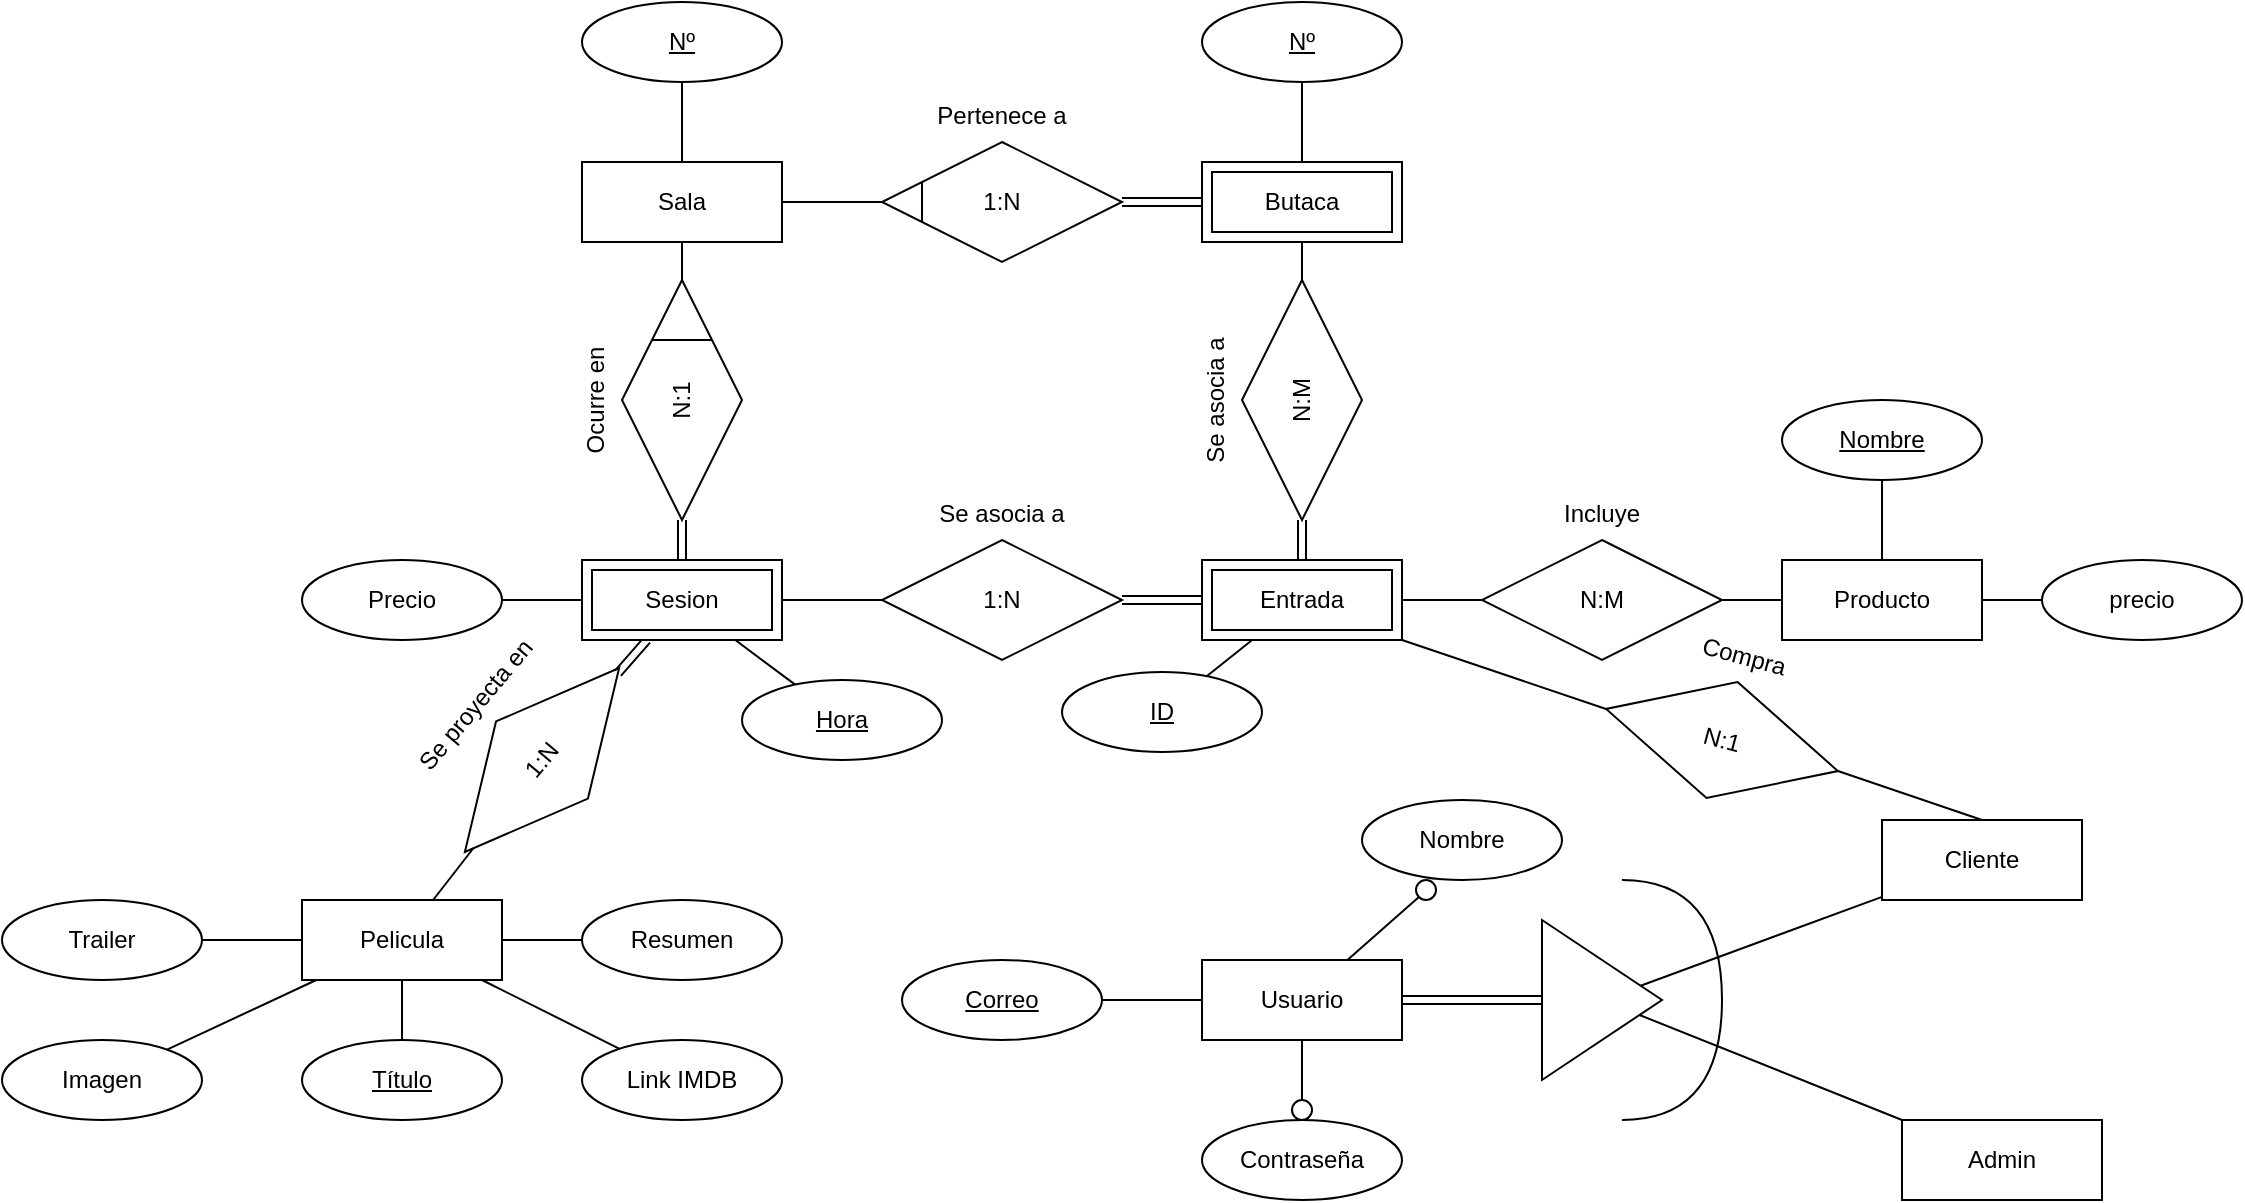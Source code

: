 <mxfile version="24.7.17">
  <diagram name="Página-1" id="i1TB0uVRsY2yhB7BvlCC">
    <mxGraphModel dx="1434" dy="738" grid="1" gridSize="10" guides="1" tooltips="1" connect="1" arrows="1" fold="1" page="1" pageScale="1" pageWidth="827" pageHeight="1169" math="0" shadow="0">
      <root>
        <mxCell id="0" />
        <mxCell id="1" parent="0" />
        <mxCell id="Ai4rZ1VYw9TOSwo746iE-4" value="Producto" style="whiteSpace=wrap;html=1;align=center;" parent="1" vertex="1">
          <mxGeometry x="1000" y="320" width="100" height="40" as="geometry" />
        </mxCell>
        <mxCell id="Ai4rZ1VYw9TOSwo746iE-5" value="Sala" style="whiteSpace=wrap;html=1;align=center;" parent="1" vertex="1">
          <mxGeometry x="400" y="121" width="100" height="40" as="geometry" />
        </mxCell>
        <mxCell id="Ai4rZ1VYw9TOSwo746iE-7" value="Pelicula" style="whiteSpace=wrap;html=1;align=center;" parent="1" vertex="1">
          <mxGeometry x="260" y="490" width="100" height="40" as="geometry" />
        </mxCell>
        <mxCell id="Ai4rZ1VYw9TOSwo746iE-12" value="Butaca" style="shape=ext;margin=3;double=1;whiteSpace=wrap;html=1;align=center;" parent="1" vertex="1">
          <mxGeometry x="710" y="121" width="100" height="40" as="geometry" />
        </mxCell>
        <mxCell id="Ai4rZ1VYw9TOSwo746iE-15" value="" style="endArrow=none;html=1;rounded=0;" parent="1" source="Ai4rZ1VYw9TOSwo746iE-13" target="Ai4rZ1VYw9TOSwo746iE-5" edge="1">
          <mxGeometry relative="1" as="geometry">
            <mxPoint x="368" y="151" as="sourcePoint" />
            <mxPoint x="528" y="151" as="targetPoint" />
          </mxGeometry>
        </mxCell>
        <mxCell id="Ai4rZ1VYw9TOSwo746iE-20" value="&lt;div&gt;Ocurre en&lt;/div&gt;&lt;div&gt;&lt;br&gt;&lt;/div&gt;&lt;div&gt;&lt;br&gt;&lt;/div&gt;&lt;div&gt;N:1&lt;/div&gt;&lt;div&gt;&lt;br&gt;&lt;/div&gt;&lt;div&gt;&lt;br&gt;&lt;/div&gt;&lt;div&gt;&lt;br&gt;&lt;/div&gt;" style="shape=rhombus;perimeter=rhombusPerimeter;whiteSpace=wrap;html=1;align=center;rotation=-90;" parent="1" vertex="1">
          <mxGeometry x="390" y="210" width="120" height="60" as="geometry" />
        </mxCell>
        <mxCell id="Ai4rZ1VYw9TOSwo746iE-23" value="" style="group" parent="1" vertex="1" connectable="0">
          <mxGeometry x="550" y="111" width="120" height="60" as="geometry" />
        </mxCell>
        <mxCell id="Ai4rZ1VYw9TOSwo746iE-13" value="&lt;div&gt;Pertenece a&lt;/div&gt;&lt;div&gt;&lt;br&gt;&lt;/div&gt;&lt;div&gt;&lt;br&gt;&lt;/div&gt;&lt;div&gt;1:N&lt;/div&gt;&lt;div&gt;&lt;br&gt;&lt;/div&gt;&lt;div&gt;&lt;br&gt;&lt;/div&gt;&lt;div&gt;&lt;br&gt;&lt;/div&gt;" style="shape=rhombus;perimeter=rhombusPerimeter;whiteSpace=wrap;html=1;align=center;" parent="Ai4rZ1VYw9TOSwo746iE-23" vertex="1">
          <mxGeometry width="120" height="60" as="geometry" />
        </mxCell>
        <mxCell id="Ai4rZ1VYw9TOSwo746iE-22" value="" style="endArrow=none;html=1;rounded=0;" parent="Ai4rZ1VYw9TOSwo746iE-23" edge="1">
          <mxGeometry relative="1" as="geometry">
            <mxPoint x="20" y="40" as="sourcePoint" />
            <mxPoint x="20" y="20" as="targetPoint" />
          </mxGeometry>
        </mxCell>
        <mxCell id="Ai4rZ1VYw9TOSwo746iE-26" value="&lt;div&gt;Se proyecta en&lt;/div&gt;&lt;div&gt;&lt;br&gt;&lt;/div&gt;&lt;div&gt;&lt;br&gt;&lt;/div&gt;&lt;div&gt;1:N&lt;/div&gt;&lt;div&gt;&lt;br&gt;&lt;/div&gt;&lt;div&gt;&lt;br&gt;&lt;/div&gt;&lt;div&gt;&lt;br&gt;&lt;/div&gt;" style="shape=rhombus;perimeter=rhombusPerimeter;whiteSpace=wrap;html=1;align=center;rotation=-50;" parent="1" vertex="1">
          <mxGeometry x="320" y="390" width="120" height="60" as="geometry" />
        </mxCell>
        <mxCell id="Ai4rZ1VYw9TOSwo746iE-28" value="" style="endArrow=none;html=1;rounded=0;" parent="1" source="Ai4rZ1VYw9TOSwo746iE-26" target="Ai4rZ1VYw9TOSwo746iE-7" edge="1">
          <mxGeometry relative="1" as="geometry">
            <mxPoint x="490" y="490" as="sourcePoint" />
            <mxPoint x="515" y="530" as="targetPoint" />
          </mxGeometry>
        </mxCell>
        <mxCell id="Ai4rZ1VYw9TOSwo746iE-29" value="Se asocia a&lt;div&gt;&lt;br&gt;&lt;/div&gt;&lt;div&gt;&lt;br&gt;&lt;/div&gt;&lt;div&gt;1:N&lt;/div&gt;&lt;div&gt;&lt;br&gt;&lt;/div&gt;&lt;div&gt;&lt;br&gt;&lt;/div&gt;&lt;div&gt;&lt;br&gt;&lt;/div&gt;" style="shape=rhombus;perimeter=rhombusPerimeter;whiteSpace=wrap;html=1;align=center;" parent="1" vertex="1">
          <mxGeometry x="550" y="310" width="120" height="60" as="geometry" />
        </mxCell>
        <mxCell id="Ai4rZ1VYw9TOSwo746iE-30" value="" style="endArrow=none;html=1;rounded=0;" parent="1" target="Ai4rZ1VYw9TOSwo746iE-29" edge="1">
          <mxGeometry relative="1" as="geometry">
            <mxPoint x="500" y="340" as="sourcePoint" />
            <mxPoint x="610" y="360" as="targetPoint" />
          </mxGeometry>
        </mxCell>
        <mxCell id="Ai4rZ1VYw9TOSwo746iE-32" value="Incluye&lt;div&gt;&lt;br&gt;&lt;/div&gt;&lt;div&gt;&lt;br&gt;&lt;/div&gt;&lt;div&gt;N:M&lt;/div&gt;&lt;div&gt;&lt;br&gt;&lt;/div&gt;&lt;div&gt;&lt;br&gt;&lt;/div&gt;&lt;div&gt;&lt;br&gt;&lt;/div&gt;" style="shape=rhombus;perimeter=rhombusPerimeter;whiteSpace=wrap;html=1;align=center;" parent="1" vertex="1">
          <mxGeometry x="850" y="310" width="120" height="60" as="geometry" />
        </mxCell>
        <mxCell id="Ai4rZ1VYw9TOSwo746iE-33" value="" style="endArrow=none;html=1;rounded=0;" parent="1" target="Ai4rZ1VYw9TOSwo746iE-32" edge="1">
          <mxGeometry relative="1" as="geometry">
            <mxPoint x="810" y="340" as="sourcePoint" />
            <mxPoint x="950" y="200" as="targetPoint" />
          </mxGeometry>
        </mxCell>
        <mxCell id="Ai4rZ1VYw9TOSwo746iE-34" value="" style="endArrow=none;html=1;rounded=0;" parent="1" source="Ai4rZ1VYw9TOSwo746iE-32" target="Ai4rZ1VYw9TOSwo746iE-4" edge="1">
          <mxGeometry relative="1" as="geometry">
            <mxPoint x="790" y="200" as="sourcePoint" />
            <mxPoint x="950" y="200" as="targetPoint" />
          </mxGeometry>
        </mxCell>
        <mxCell id="Ai4rZ1VYw9TOSwo746iE-35" value="" style="shape=link;html=1;rounded=0;" parent="1" source="Ai4rZ1VYw9TOSwo746iE-29" edge="1">
          <mxGeometry relative="1" as="geometry">
            <mxPoint x="690" y="380" as="sourcePoint" />
            <mxPoint x="710" y="340" as="targetPoint" />
          </mxGeometry>
        </mxCell>
        <mxCell id="Ai4rZ1VYw9TOSwo746iE-36" value="" style="resizable=0;html=1;whiteSpace=wrap;align=right;verticalAlign=bottom;" parent="Ai4rZ1VYw9TOSwo746iE-35" connectable="0" vertex="1">
          <mxGeometry x="1" relative="1" as="geometry" />
        </mxCell>
        <mxCell id="Ai4rZ1VYw9TOSwo746iE-37" value="&lt;u&gt;Hora&lt;/u&gt;" style="ellipse;whiteSpace=wrap;html=1;align=center;" parent="1" vertex="1">
          <mxGeometry x="480" y="380" width="100" height="40" as="geometry" />
        </mxCell>
        <mxCell id="Ai4rZ1VYw9TOSwo746iE-38" value="" style="endArrow=none;html=1;rounded=0;" parent="1" target="Ai4rZ1VYw9TOSwo746iE-37" edge="1">
          <mxGeometry relative="1" as="geometry">
            <mxPoint x="476.667" y="360" as="sourcePoint" />
            <mxPoint x="700" y="350" as="targetPoint" />
          </mxGeometry>
        </mxCell>
        <mxCell id="Ai4rZ1VYw9TOSwo746iE-40" value="" style="shape=link;html=1;rounded=0;" parent="1" source="Ai4rZ1VYw9TOSwo746iE-20" edge="1">
          <mxGeometry relative="1" as="geometry">
            <mxPoint x="680" y="350" as="sourcePoint" />
            <mxPoint x="450" y="320" as="targetPoint" />
          </mxGeometry>
        </mxCell>
        <mxCell id="Ai4rZ1VYw9TOSwo746iE-41" value="" style="resizable=0;html=1;whiteSpace=wrap;align=right;verticalAlign=bottom;" parent="Ai4rZ1VYw9TOSwo746iE-40" connectable="0" vertex="1">
          <mxGeometry x="1" relative="1" as="geometry" />
        </mxCell>
        <mxCell id="Ai4rZ1VYw9TOSwo746iE-42" value="" style="shape=link;html=1;rounded=0;" parent="1" target="Ai4rZ1VYw9TOSwo746iE-26" edge="1">
          <mxGeometry relative="1" as="geometry">
            <mxPoint x="432.5" y="360" as="sourcePoint" />
            <mxPoint x="730" y="360" as="targetPoint" />
          </mxGeometry>
        </mxCell>
        <mxCell id="Ai4rZ1VYw9TOSwo746iE-43" value="" style="resizable=0;html=1;whiteSpace=wrap;align=right;verticalAlign=bottom;" parent="Ai4rZ1VYw9TOSwo746iE-42" connectable="0" vertex="1">
          <mxGeometry x="1" relative="1" as="geometry" />
        </mxCell>
        <mxCell id="Ai4rZ1VYw9TOSwo746iE-44" value="precio" style="ellipse;whiteSpace=wrap;html=1;align=center;" parent="1" vertex="1">
          <mxGeometry x="1130" y="320" width="100" height="40" as="geometry" />
        </mxCell>
        <mxCell id="Ai4rZ1VYw9TOSwo746iE-45" value="&lt;u&gt;Nombre&lt;/u&gt;" style="ellipse;whiteSpace=wrap;html=1;align=center;" parent="1" vertex="1">
          <mxGeometry x="1000" y="240" width="100" height="40" as="geometry" />
        </mxCell>
        <mxCell id="Ai4rZ1VYw9TOSwo746iE-47" value="ID" style="ellipse;whiteSpace=wrap;html=1;align=center;fontStyle=4;" parent="1" vertex="1">
          <mxGeometry x="640" y="376" width="100" height="40" as="geometry" />
        </mxCell>
        <mxCell id="Ai4rZ1VYw9TOSwo746iE-52" value="" style="endArrow=none;html=1;rounded=0;" parent="1" source="Ai4rZ1VYw9TOSwo746iE-7" target="Ai4rZ1VYw9TOSwo746iE-53" edge="1">
          <mxGeometry relative="1" as="geometry">
            <mxPoint x="460" y="450" as="sourcePoint" />
            <mxPoint x="490" y="480" as="targetPoint" />
          </mxGeometry>
        </mxCell>
        <mxCell id="Ai4rZ1VYw9TOSwo746iE-53" value="Título" style="ellipse;whiteSpace=wrap;html=1;align=center;fontStyle=4;" parent="1" vertex="1">
          <mxGeometry x="260" y="560" width="100" height="40" as="geometry" />
        </mxCell>
        <mxCell id="Ai4rZ1VYw9TOSwo746iE-54" value="Resumen" style="ellipse;whiteSpace=wrap;html=1;align=center;" parent="1" vertex="1">
          <mxGeometry x="400" y="490" width="100" height="40" as="geometry" />
        </mxCell>
        <mxCell id="Ai4rZ1VYw9TOSwo746iE-55" value="Precio" style="ellipse;whiteSpace=wrap;html=1;align=center;" parent="1" vertex="1">
          <mxGeometry x="260" y="320" width="100" height="40" as="geometry" />
        </mxCell>
        <mxCell id="Ai4rZ1VYw9TOSwo746iE-56" value="" style="endArrow=none;html=1;rounded=0;" parent="1" source="Ai4rZ1VYw9TOSwo746iE-55" edge="1">
          <mxGeometry relative="1" as="geometry">
            <mxPoint x="460" y="310" as="sourcePoint" />
            <mxPoint x="400" y="340" as="targetPoint" />
          </mxGeometry>
        </mxCell>
        <mxCell id="Ai4rZ1VYw9TOSwo746iE-57" value="Nº" style="ellipse;whiteSpace=wrap;html=1;align=center;fontStyle=4;" parent="1" vertex="1">
          <mxGeometry x="400" y="41" width="100" height="40" as="geometry" />
        </mxCell>
        <mxCell id="Ai4rZ1VYw9TOSwo746iE-58" value="" style="endArrow=none;html=1;rounded=0;" parent="1" source="Ai4rZ1VYw9TOSwo746iE-57" target="Ai4rZ1VYw9TOSwo746iE-5" edge="1">
          <mxGeometry relative="1" as="geometry">
            <mxPoint x="668" y="101" as="sourcePoint" />
            <mxPoint x="828" y="101" as="targetPoint" />
          </mxGeometry>
        </mxCell>
        <mxCell id="Ai4rZ1VYw9TOSwo746iE-59" value="" style="endArrow=none;html=1;rounded=0;" parent="1" target="Ai4rZ1VYw9TOSwo746iE-47" edge="1">
          <mxGeometry relative="1" as="geometry">
            <mxPoint x="735.081" y="360" as="sourcePoint" />
            <mxPoint x="620" y="310" as="targetPoint" />
          </mxGeometry>
        </mxCell>
        <mxCell id="Ai4rZ1VYw9TOSwo746iE-61" value="" style="endArrow=none;html=1;rounded=0;" parent="1" source="Ai4rZ1VYw9TOSwo746iE-7" target="Ai4rZ1VYw9TOSwo746iE-54" edge="1">
          <mxGeometry relative="1" as="geometry">
            <mxPoint x="460" y="450" as="sourcePoint" />
            <mxPoint x="620" y="450" as="targetPoint" />
          </mxGeometry>
        </mxCell>
        <mxCell id="Ai4rZ1VYw9TOSwo746iE-62" value="Nº" style="ellipse;whiteSpace=wrap;html=1;align=center;fontStyle=4;" parent="1" vertex="1">
          <mxGeometry x="710" y="41" width="100" height="40" as="geometry" />
        </mxCell>
        <mxCell id="Ai4rZ1VYw9TOSwo746iE-63" value="" style="endArrow=none;html=1;rounded=0;" parent="1" source="Ai4rZ1VYw9TOSwo746iE-62" target="Ai4rZ1VYw9TOSwo746iE-12" edge="1">
          <mxGeometry relative="1" as="geometry">
            <mxPoint x="578" y="101" as="sourcePoint" />
            <mxPoint x="738" y="101" as="targetPoint" />
          </mxGeometry>
        </mxCell>
        <mxCell id="Ai4rZ1VYw9TOSwo746iE-64" value="Trailer" style="ellipse;whiteSpace=wrap;html=1;align=center;" parent="1" vertex="1">
          <mxGeometry x="110" y="490" width="100" height="40" as="geometry" />
        </mxCell>
        <mxCell id="Ai4rZ1VYw9TOSwo746iE-65" value="" style="endArrow=none;html=1;rounded=0;" parent="1" source="Ai4rZ1VYw9TOSwo746iE-64" target="Ai4rZ1VYw9TOSwo746iE-7" edge="1">
          <mxGeometry relative="1" as="geometry">
            <mxPoint x="480" y="450" as="sourcePoint" />
            <mxPoint x="640" y="450" as="targetPoint" />
          </mxGeometry>
        </mxCell>
        <mxCell id="Ai4rZ1VYw9TOSwo746iE-67" value="Imagen" style="ellipse;whiteSpace=wrap;html=1;align=center;" parent="1" vertex="1">
          <mxGeometry x="110" y="560" width="100" height="40" as="geometry" />
        </mxCell>
        <mxCell id="Ai4rZ1VYw9TOSwo746iE-68" value="Link IMDB" style="ellipse;whiteSpace=wrap;html=1;align=center;" parent="1" vertex="1">
          <mxGeometry x="400" y="560" width="100" height="40" as="geometry" />
        </mxCell>
        <mxCell id="Ai4rZ1VYw9TOSwo746iE-69" value="" style="endArrow=none;html=1;rounded=0;" parent="1" source="Ai4rZ1VYw9TOSwo746iE-7" target="Ai4rZ1VYw9TOSwo746iE-67" edge="1">
          <mxGeometry relative="1" as="geometry">
            <mxPoint x="480" y="450" as="sourcePoint" />
            <mxPoint x="640" y="450" as="targetPoint" />
          </mxGeometry>
        </mxCell>
        <mxCell id="Ai4rZ1VYw9TOSwo746iE-70" value="" style="endArrow=none;html=1;rounded=0;" parent="1" source="Ai4rZ1VYw9TOSwo746iE-7" target="Ai4rZ1VYw9TOSwo746iE-68" edge="1">
          <mxGeometry relative="1" as="geometry">
            <mxPoint x="480" y="450" as="sourcePoint" />
            <mxPoint x="640" y="450" as="targetPoint" />
          </mxGeometry>
        </mxCell>
        <mxCell id="Ai4rZ1VYw9TOSwo746iE-71" value="Usuario" style="whiteSpace=wrap;html=1;align=center;" parent="1" vertex="1">
          <mxGeometry x="710" y="520" width="100" height="40" as="geometry" />
        </mxCell>
        <mxCell id="Ai4rZ1VYw9TOSwo746iE-73" value="Contraseña" style="ellipse;whiteSpace=wrap;html=1;align=center;" parent="1" vertex="1">
          <mxGeometry x="710" y="600" width="100" height="40" as="geometry" />
        </mxCell>
        <mxCell id="Ai4rZ1VYw9TOSwo746iE-77" value="" style="endArrow=none;html=1;rounded=0;" parent="1" source="Ai4rZ1VYw9TOSwo746iE-71" edge="1">
          <mxGeometry relative="1" as="geometry">
            <mxPoint x="710" y="450" as="sourcePoint" />
            <mxPoint x="760" y="590" as="targetPoint" />
          </mxGeometry>
        </mxCell>
        <mxCell id="Ai4rZ1VYw9TOSwo746iE-80" value="Correo" style="ellipse;whiteSpace=wrap;html=1;align=center;fontStyle=4;" parent="1" vertex="1">
          <mxGeometry x="560" y="520" width="100" height="40" as="geometry" />
        </mxCell>
        <mxCell id="Ai4rZ1VYw9TOSwo746iE-84" value="" style="endArrow=none;html=1;rounded=0;" parent="1" source="Ai4rZ1VYw9TOSwo746iE-71" target="Ai4rZ1VYw9TOSwo746iE-80" edge="1">
          <mxGeometry relative="1" as="geometry">
            <mxPoint x="710" y="450" as="sourcePoint" />
            <mxPoint x="870" y="450" as="targetPoint" />
          </mxGeometry>
        </mxCell>
        <mxCell id="Ai4rZ1VYw9TOSwo746iE-85" value="Nombre" style="ellipse;whiteSpace=wrap;html=1;align=center;strokeColor=default;" parent="1" vertex="1">
          <mxGeometry x="790" y="440" width="100" height="40" as="geometry" />
        </mxCell>
        <mxCell id="Ai4rZ1VYw9TOSwo746iE-86" value="" style="endArrow=none;html=1;rounded=0;entryX=0;entryY=1;entryDx=0;entryDy=0;" parent="1" source="Ai4rZ1VYw9TOSwo746iE-71" target="WaNQpM3-EiN_dXVgGQCZ-6" edge="1">
          <mxGeometry relative="1" as="geometry">
            <mxPoint x="710" y="450" as="sourcePoint" />
            <mxPoint x="810" y="490" as="targetPoint" />
          </mxGeometry>
        </mxCell>
        <mxCell id="Ai4rZ1VYw9TOSwo746iE-89" value="" style="endArrow=none;html=1;rounded=0;" parent="1" source="Ai4rZ1VYw9TOSwo746iE-44" target="Ai4rZ1VYw9TOSwo746iE-4" edge="1">
          <mxGeometry relative="1" as="geometry">
            <mxPoint x="860" y="450" as="sourcePoint" />
            <mxPoint x="1020" y="450" as="targetPoint" />
          </mxGeometry>
        </mxCell>
        <mxCell id="Ai4rZ1VYw9TOSwo746iE-90" value="" style="endArrow=none;html=1;rounded=0;" parent="1" source="Ai4rZ1VYw9TOSwo746iE-45" target="Ai4rZ1VYw9TOSwo746iE-4" edge="1">
          <mxGeometry relative="1" as="geometry">
            <mxPoint x="860" y="450" as="sourcePoint" />
            <mxPoint x="1020" y="450" as="targetPoint" />
          </mxGeometry>
        </mxCell>
        <mxCell id="Ai4rZ1VYw9TOSwo746iE-97" value="Admin" style="whiteSpace=wrap;html=1;align=center;" parent="1" vertex="1">
          <mxGeometry x="1060" y="600" width="100" height="40" as="geometry" />
        </mxCell>
        <mxCell id="Ai4rZ1VYw9TOSwo746iE-104" value="Cliente" style="whiteSpace=wrap;html=1;align=center;" parent="1" vertex="1">
          <mxGeometry x="1050" y="450" width="100" height="40" as="geometry" />
        </mxCell>
        <mxCell id="Ai4rZ1VYw9TOSwo746iE-106" value="" style="triangle;whiteSpace=wrap;html=1;" parent="1" vertex="1">
          <mxGeometry x="880" y="500" width="60" height="80" as="geometry" />
        </mxCell>
        <mxCell id="Ai4rZ1VYw9TOSwo746iE-108" value="" style="endArrow=none;html=1;rounded=0;" parent="1" source="Ai4rZ1VYw9TOSwo746iE-106" target="Ai4rZ1VYw9TOSwo746iE-104" edge="1">
          <mxGeometry relative="1" as="geometry">
            <mxPoint x="900" y="530" as="sourcePoint" />
            <mxPoint x="1060" y="530" as="targetPoint" />
          </mxGeometry>
        </mxCell>
        <mxCell id="Ai4rZ1VYw9TOSwo746iE-109" value="" style="endArrow=none;html=1;rounded=0;" parent="1" source="Ai4rZ1VYw9TOSwo746iE-106" target="Ai4rZ1VYw9TOSwo746iE-97" edge="1">
          <mxGeometry relative="1" as="geometry">
            <mxPoint x="900" y="540" as="sourcePoint" />
            <mxPoint x="1060" y="530" as="targetPoint" />
          </mxGeometry>
        </mxCell>
        <mxCell id="Ai4rZ1VYw9TOSwo746iE-112" value="" style="endArrow=none;html=1;rounded=0;edgeStyle=orthogonalEdgeStyle;curved=1;" parent="1" edge="1">
          <mxGeometry width="50" height="50" relative="1" as="geometry">
            <mxPoint x="920" y="600" as="sourcePoint" />
            <mxPoint x="920" y="480" as="targetPoint" />
            <Array as="points">
              <mxPoint x="970" y="600" />
              <mxPoint x="970" y="480" />
            </Array>
          </mxGeometry>
        </mxCell>
        <mxCell id="Ai4rZ1VYw9TOSwo746iE-113" value="" style="shape=link;html=1;rounded=0;" parent="1" source="Ai4rZ1VYw9TOSwo746iE-71" target="Ai4rZ1VYw9TOSwo746iE-106" edge="1">
          <mxGeometry relative="1" as="geometry">
            <mxPoint x="780" y="510" as="sourcePoint" />
            <mxPoint x="940" y="510" as="targetPoint" />
          </mxGeometry>
        </mxCell>
        <mxCell id="Ai4rZ1VYw9TOSwo746iE-114" value="" style="resizable=0;html=1;whiteSpace=wrap;align=right;verticalAlign=bottom;" parent="Ai4rZ1VYw9TOSwo746iE-113" connectable="0" vertex="1">
          <mxGeometry x="1" relative="1" as="geometry" />
        </mxCell>
        <mxCell id="Ai4rZ1VYw9TOSwo746iE-116" value="" style="endArrow=none;html=1;rounded=0;" parent="1" source="Ai4rZ1VYw9TOSwo746iE-20" target="Ai4rZ1VYw9TOSwo746iE-5" edge="1">
          <mxGeometry relative="1" as="geometry">
            <mxPoint x="460" y="190" as="sourcePoint" />
            <mxPoint x="620" y="190" as="targetPoint" />
          </mxGeometry>
        </mxCell>
        <mxCell id="Ai4rZ1VYw9TOSwo746iE-117" value="" style="shape=link;html=1;rounded=0;" parent="1" source="Ai4rZ1VYw9TOSwo746iE-13" target="Ai4rZ1VYw9TOSwo746iE-12" edge="1">
          <mxGeometry relative="1" as="geometry">
            <mxPoint x="610" y="190" as="sourcePoint" />
            <mxPoint x="770" y="190" as="targetPoint" />
          </mxGeometry>
        </mxCell>
        <mxCell id="Ai4rZ1VYw9TOSwo746iE-118" value="" style="resizable=0;html=1;whiteSpace=wrap;align=right;verticalAlign=bottom;" parent="Ai4rZ1VYw9TOSwo746iE-117" connectable="0" vertex="1">
          <mxGeometry x="1" relative="1" as="geometry" />
        </mxCell>
        <mxCell id="Ai4rZ1VYw9TOSwo746iE-119" value="Se asocia a&lt;div&gt;&lt;br&gt;&lt;/div&gt;&lt;div&gt;&lt;br&gt;&lt;/div&gt;&lt;div&gt;N:M&lt;/div&gt;&lt;div&gt;&lt;br&gt;&lt;/div&gt;&lt;div&gt;&lt;br&gt;&lt;/div&gt;&lt;div&gt;&lt;br&gt;&lt;/div&gt;" style="shape=rhombus;perimeter=rhombusPerimeter;whiteSpace=wrap;html=1;align=center;rotation=-90;" parent="1" vertex="1">
          <mxGeometry x="700" y="210" width="120" height="60" as="geometry" />
        </mxCell>
        <mxCell id="Ai4rZ1VYw9TOSwo746iE-122" value="" style="endArrow=none;html=1;rounded=0;" parent="1" source="Ai4rZ1VYw9TOSwo746iE-12" target="Ai4rZ1VYw9TOSwo746iE-119" edge="1">
          <mxGeometry relative="1" as="geometry">
            <mxPoint x="610" y="190" as="sourcePoint" />
            <mxPoint x="770" y="190" as="targetPoint" />
          </mxGeometry>
        </mxCell>
        <mxCell id="Ai4rZ1VYw9TOSwo746iE-124" value="" style="shape=link;html=1;rounded=0;exitX=0.5;exitY=0;exitDx=0;exitDy=0;" parent="1" target="Ai4rZ1VYw9TOSwo746iE-119" edge="1">
          <mxGeometry relative="1" as="geometry">
            <mxPoint x="760" y="320" as="sourcePoint" />
            <mxPoint x="690" y="210" as="targetPoint" />
          </mxGeometry>
        </mxCell>
        <mxCell id="Ai4rZ1VYw9TOSwo746iE-125" value="" style="resizable=0;html=1;whiteSpace=wrap;align=right;verticalAlign=bottom;" parent="Ai4rZ1VYw9TOSwo746iE-124" connectable="0" vertex="1">
          <mxGeometry x="1" relative="1" as="geometry" />
        </mxCell>
        <mxCell id="Ai4rZ1VYw9TOSwo746iE-127" value="Entrada" style="shape=ext;margin=3;double=1;whiteSpace=wrap;html=1;align=center;" parent="1" vertex="1">
          <mxGeometry x="710" y="320" width="100" height="40" as="geometry" />
        </mxCell>
        <mxCell id="WaNQpM3-EiN_dXVgGQCZ-1" value="Compra&lt;div&gt;&lt;br&gt;&lt;/div&gt;&lt;div&gt;&lt;br&gt;&lt;/div&gt;&lt;div&gt;N:1&lt;/div&gt;&lt;div&gt;&lt;br&gt;&lt;/div&gt;&lt;div&gt;&lt;br&gt;&lt;/div&gt;&lt;div&gt;&lt;br&gt;&lt;/div&gt;" style="shape=rhombus;perimeter=rhombusPerimeter;whiteSpace=wrap;html=1;align=center;rotation=15;" vertex="1" parent="1">
          <mxGeometry x="910" y="380" width="120" height="60" as="geometry" />
        </mxCell>
        <mxCell id="WaNQpM3-EiN_dXVgGQCZ-2" value="" style="endArrow=none;html=1;rounded=0;entryX=0.5;entryY=0;entryDx=0;entryDy=0;exitX=1;exitY=0.5;exitDx=0;exitDy=0;" edge="1" parent="1" source="WaNQpM3-EiN_dXVgGQCZ-1" target="Ai4rZ1VYw9TOSwo746iE-104">
          <mxGeometry relative="1" as="geometry">
            <mxPoint x="1010" y="430" as="sourcePoint" />
            <mxPoint x="510" y="151" as="targetPoint" />
          </mxGeometry>
        </mxCell>
        <mxCell id="WaNQpM3-EiN_dXVgGQCZ-3" value="" style="endArrow=none;html=1;rounded=0;entryX=1;entryY=1;entryDx=0;entryDy=0;exitX=0;exitY=0.5;exitDx=0;exitDy=0;" edge="1" parent="1" source="WaNQpM3-EiN_dXVgGQCZ-1" target="Ai4rZ1VYw9TOSwo746iE-127">
          <mxGeometry relative="1" as="geometry">
            <mxPoint x="890" y="380" as="sourcePoint" />
            <mxPoint x="510" y="151" as="targetPoint" />
          </mxGeometry>
        </mxCell>
        <mxCell id="WaNQpM3-EiN_dXVgGQCZ-6" value="" style="ellipse;whiteSpace=wrap;html=1;aspect=fixed;" vertex="1" parent="1">
          <mxGeometry x="817" y="480" width="10" height="10" as="geometry" />
        </mxCell>
        <mxCell id="WaNQpM3-EiN_dXVgGQCZ-7" value="" style="ellipse;whiteSpace=wrap;html=1;aspect=fixed;" vertex="1" parent="1">
          <mxGeometry x="755" y="590" width="10" height="10" as="geometry" />
        </mxCell>
        <mxCell id="WaNQpM3-EiN_dXVgGQCZ-12" value="Sesion" style="shape=ext;margin=3;double=1;whiteSpace=wrap;html=1;align=center;" vertex="1" parent="1">
          <mxGeometry x="400" y="320" width="100" height="40" as="geometry" />
        </mxCell>
        <mxCell id="WaNQpM3-EiN_dXVgGQCZ-15" value="" style="endArrow=none;html=1;rounded=0;entryX=1;entryY=0;entryDx=0;entryDy=0;exitX=1;exitY=1;exitDx=0;exitDy=0;" edge="1" parent="1" source="Ai4rZ1VYw9TOSwo746iE-20" target="Ai4rZ1VYw9TOSwo746iE-20">
          <mxGeometry relative="1" as="geometry">
            <mxPoint x="460" y="200" as="sourcePoint" />
            <mxPoint x="580" y="141" as="targetPoint" />
          </mxGeometry>
        </mxCell>
      </root>
    </mxGraphModel>
  </diagram>
</mxfile>
